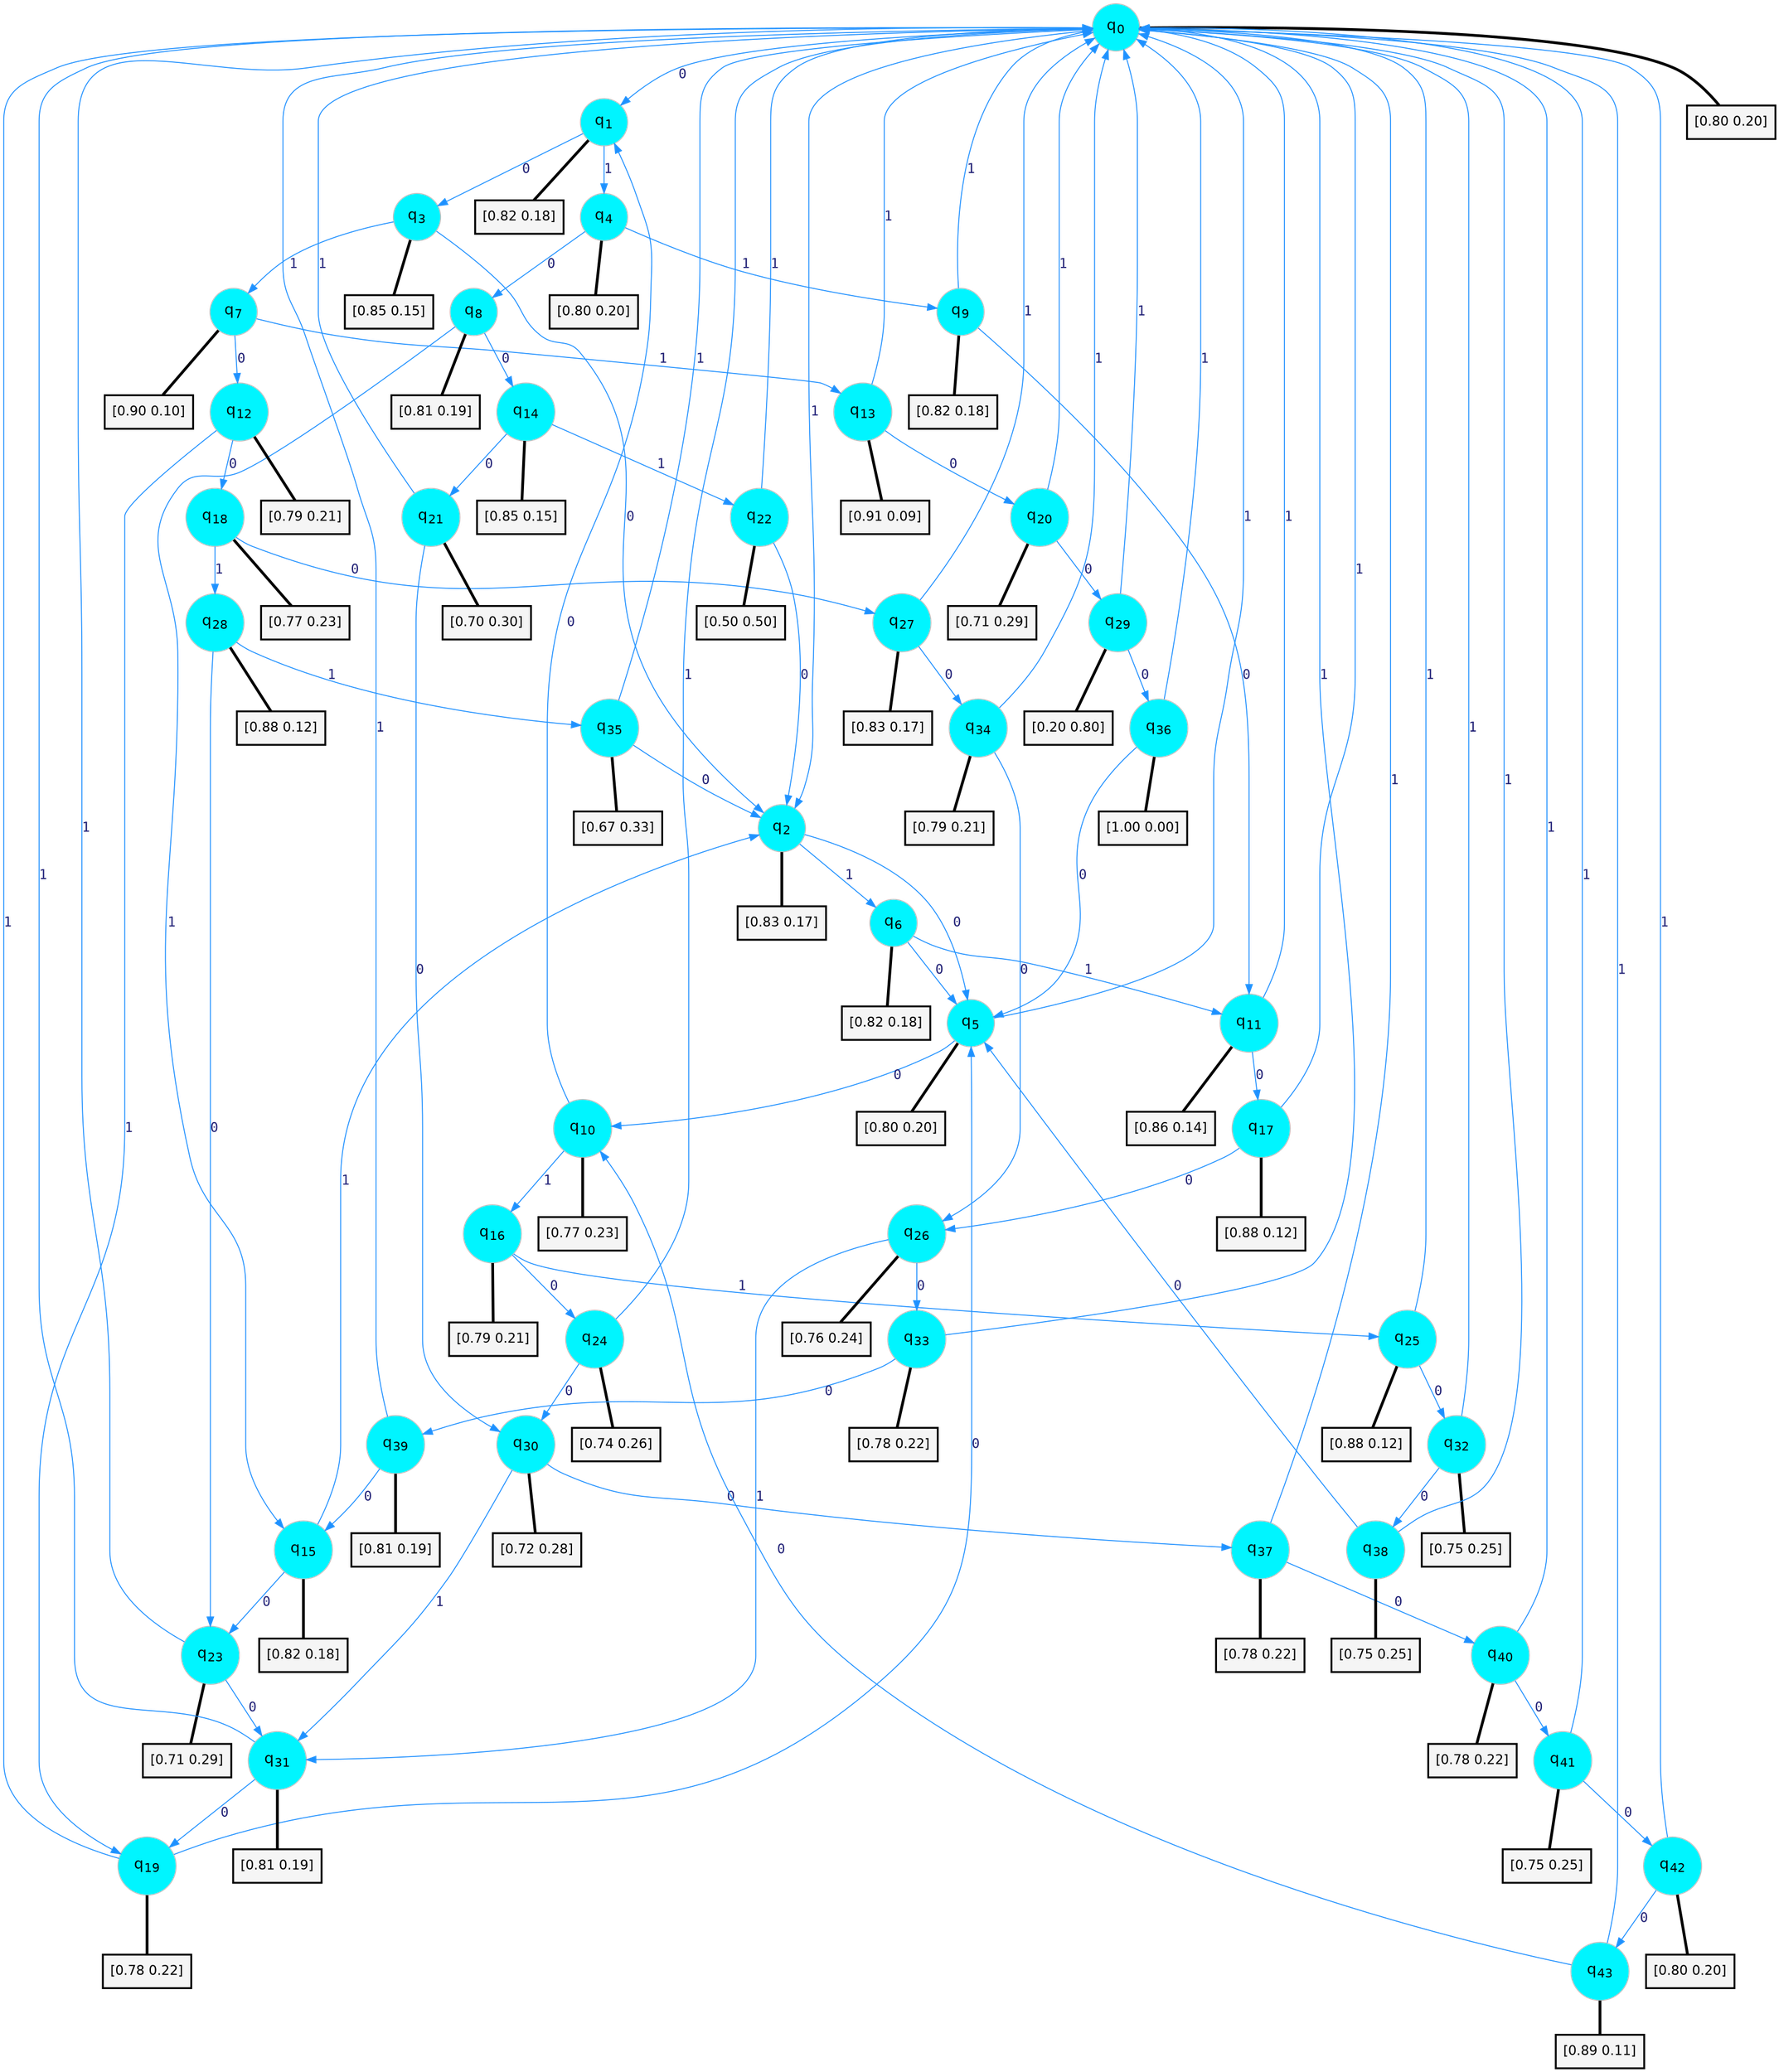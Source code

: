 digraph G {
graph [
bgcolor=transparent, dpi=300, rankdir=TD, size="40,25"];
node [
color=gray, fillcolor=turquoise1, fontcolor=black, fontname=Helvetica, fontsize=16, fontweight=bold, shape=circle, style=filled];
edge [
arrowsize=1, color=dodgerblue1, fontcolor=midnightblue, fontname=courier, fontweight=bold, penwidth=1, style=solid, weight=20];
0[label=<q<SUB>0</SUB>>];
1[label=<q<SUB>1</SUB>>];
2[label=<q<SUB>2</SUB>>];
3[label=<q<SUB>3</SUB>>];
4[label=<q<SUB>4</SUB>>];
5[label=<q<SUB>5</SUB>>];
6[label=<q<SUB>6</SUB>>];
7[label=<q<SUB>7</SUB>>];
8[label=<q<SUB>8</SUB>>];
9[label=<q<SUB>9</SUB>>];
10[label=<q<SUB>10</SUB>>];
11[label=<q<SUB>11</SUB>>];
12[label=<q<SUB>12</SUB>>];
13[label=<q<SUB>13</SUB>>];
14[label=<q<SUB>14</SUB>>];
15[label=<q<SUB>15</SUB>>];
16[label=<q<SUB>16</SUB>>];
17[label=<q<SUB>17</SUB>>];
18[label=<q<SUB>18</SUB>>];
19[label=<q<SUB>19</SUB>>];
20[label=<q<SUB>20</SUB>>];
21[label=<q<SUB>21</SUB>>];
22[label=<q<SUB>22</SUB>>];
23[label=<q<SUB>23</SUB>>];
24[label=<q<SUB>24</SUB>>];
25[label=<q<SUB>25</SUB>>];
26[label=<q<SUB>26</SUB>>];
27[label=<q<SUB>27</SUB>>];
28[label=<q<SUB>28</SUB>>];
29[label=<q<SUB>29</SUB>>];
30[label=<q<SUB>30</SUB>>];
31[label=<q<SUB>31</SUB>>];
32[label=<q<SUB>32</SUB>>];
33[label=<q<SUB>33</SUB>>];
34[label=<q<SUB>34</SUB>>];
35[label=<q<SUB>35</SUB>>];
36[label=<q<SUB>36</SUB>>];
37[label=<q<SUB>37</SUB>>];
38[label=<q<SUB>38</SUB>>];
39[label=<q<SUB>39</SUB>>];
40[label=<q<SUB>40</SUB>>];
41[label=<q<SUB>41</SUB>>];
42[label=<q<SUB>42</SUB>>];
43[label=<q<SUB>43</SUB>>];
44[label="[0.80 0.20]", shape=box,fontcolor=black, fontname=Helvetica, fontsize=14, penwidth=2, fillcolor=whitesmoke,color=black];
45[label="[0.82 0.18]", shape=box,fontcolor=black, fontname=Helvetica, fontsize=14, penwidth=2, fillcolor=whitesmoke,color=black];
46[label="[0.83 0.17]", shape=box,fontcolor=black, fontname=Helvetica, fontsize=14, penwidth=2, fillcolor=whitesmoke,color=black];
47[label="[0.85 0.15]", shape=box,fontcolor=black, fontname=Helvetica, fontsize=14, penwidth=2, fillcolor=whitesmoke,color=black];
48[label="[0.80 0.20]", shape=box,fontcolor=black, fontname=Helvetica, fontsize=14, penwidth=2, fillcolor=whitesmoke,color=black];
49[label="[0.80 0.20]", shape=box,fontcolor=black, fontname=Helvetica, fontsize=14, penwidth=2, fillcolor=whitesmoke,color=black];
50[label="[0.82 0.18]", shape=box,fontcolor=black, fontname=Helvetica, fontsize=14, penwidth=2, fillcolor=whitesmoke,color=black];
51[label="[0.90 0.10]", shape=box,fontcolor=black, fontname=Helvetica, fontsize=14, penwidth=2, fillcolor=whitesmoke,color=black];
52[label="[0.81 0.19]", shape=box,fontcolor=black, fontname=Helvetica, fontsize=14, penwidth=2, fillcolor=whitesmoke,color=black];
53[label="[0.82 0.18]", shape=box,fontcolor=black, fontname=Helvetica, fontsize=14, penwidth=2, fillcolor=whitesmoke,color=black];
54[label="[0.77 0.23]", shape=box,fontcolor=black, fontname=Helvetica, fontsize=14, penwidth=2, fillcolor=whitesmoke,color=black];
55[label="[0.86 0.14]", shape=box,fontcolor=black, fontname=Helvetica, fontsize=14, penwidth=2, fillcolor=whitesmoke,color=black];
56[label="[0.79 0.21]", shape=box,fontcolor=black, fontname=Helvetica, fontsize=14, penwidth=2, fillcolor=whitesmoke,color=black];
57[label="[0.91 0.09]", shape=box,fontcolor=black, fontname=Helvetica, fontsize=14, penwidth=2, fillcolor=whitesmoke,color=black];
58[label="[0.85 0.15]", shape=box,fontcolor=black, fontname=Helvetica, fontsize=14, penwidth=2, fillcolor=whitesmoke,color=black];
59[label="[0.82 0.18]", shape=box,fontcolor=black, fontname=Helvetica, fontsize=14, penwidth=2, fillcolor=whitesmoke,color=black];
60[label="[0.79 0.21]", shape=box,fontcolor=black, fontname=Helvetica, fontsize=14, penwidth=2, fillcolor=whitesmoke,color=black];
61[label="[0.88 0.12]", shape=box,fontcolor=black, fontname=Helvetica, fontsize=14, penwidth=2, fillcolor=whitesmoke,color=black];
62[label="[0.77 0.23]", shape=box,fontcolor=black, fontname=Helvetica, fontsize=14, penwidth=2, fillcolor=whitesmoke,color=black];
63[label="[0.78 0.22]", shape=box,fontcolor=black, fontname=Helvetica, fontsize=14, penwidth=2, fillcolor=whitesmoke,color=black];
64[label="[0.71 0.29]", shape=box,fontcolor=black, fontname=Helvetica, fontsize=14, penwidth=2, fillcolor=whitesmoke,color=black];
65[label="[0.70 0.30]", shape=box,fontcolor=black, fontname=Helvetica, fontsize=14, penwidth=2, fillcolor=whitesmoke,color=black];
66[label="[0.50 0.50]", shape=box,fontcolor=black, fontname=Helvetica, fontsize=14, penwidth=2, fillcolor=whitesmoke,color=black];
67[label="[0.71 0.29]", shape=box,fontcolor=black, fontname=Helvetica, fontsize=14, penwidth=2, fillcolor=whitesmoke,color=black];
68[label="[0.74 0.26]", shape=box,fontcolor=black, fontname=Helvetica, fontsize=14, penwidth=2, fillcolor=whitesmoke,color=black];
69[label="[0.88 0.12]", shape=box,fontcolor=black, fontname=Helvetica, fontsize=14, penwidth=2, fillcolor=whitesmoke,color=black];
70[label="[0.76 0.24]", shape=box,fontcolor=black, fontname=Helvetica, fontsize=14, penwidth=2, fillcolor=whitesmoke,color=black];
71[label="[0.83 0.17]", shape=box,fontcolor=black, fontname=Helvetica, fontsize=14, penwidth=2, fillcolor=whitesmoke,color=black];
72[label="[0.88 0.12]", shape=box,fontcolor=black, fontname=Helvetica, fontsize=14, penwidth=2, fillcolor=whitesmoke,color=black];
73[label="[0.20 0.80]", shape=box,fontcolor=black, fontname=Helvetica, fontsize=14, penwidth=2, fillcolor=whitesmoke,color=black];
74[label="[0.72 0.28]", shape=box,fontcolor=black, fontname=Helvetica, fontsize=14, penwidth=2, fillcolor=whitesmoke,color=black];
75[label="[0.81 0.19]", shape=box,fontcolor=black, fontname=Helvetica, fontsize=14, penwidth=2, fillcolor=whitesmoke,color=black];
76[label="[0.75 0.25]", shape=box,fontcolor=black, fontname=Helvetica, fontsize=14, penwidth=2, fillcolor=whitesmoke,color=black];
77[label="[0.78 0.22]", shape=box,fontcolor=black, fontname=Helvetica, fontsize=14, penwidth=2, fillcolor=whitesmoke,color=black];
78[label="[0.79 0.21]", shape=box,fontcolor=black, fontname=Helvetica, fontsize=14, penwidth=2, fillcolor=whitesmoke,color=black];
79[label="[0.67 0.33]", shape=box,fontcolor=black, fontname=Helvetica, fontsize=14, penwidth=2, fillcolor=whitesmoke,color=black];
80[label="[1.00 0.00]", shape=box,fontcolor=black, fontname=Helvetica, fontsize=14, penwidth=2, fillcolor=whitesmoke,color=black];
81[label="[0.78 0.22]", shape=box,fontcolor=black, fontname=Helvetica, fontsize=14, penwidth=2, fillcolor=whitesmoke,color=black];
82[label="[0.75 0.25]", shape=box,fontcolor=black, fontname=Helvetica, fontsize=14, penwidth=2, fillcolor=whitesmoke,color=black];
83[label="[0.81 0.19]", shape=box,fontcolor=black, fontname=Helvetica, fontsize=14, penwidth=2, fillcolor=whitesmoke,color=black];
84[label="[0.78 0.22]", shape=box,fontcolor=black, fontname=Helvetica, fontsize=14, penwidth=2, fillcolor=whitesmoke,color=black];
85[label="[0.75 0.25]", shape=box,fontcolor=black, fontname=Helvetica, fontsize=14, penwidth=2, fillcolor=whitesmoke,color=black];
86[label="[0.80 0.20]", shape=box,fontcolor=black, fontname=Helvetica, fontsize=14, penwidth=2, fillcolor=whitesmoke,color=black];
87[label="[0.89 0.11]", shape=box,fontcolor=black, fontname=Helvetica, fontsize=14, penwidth=2, fillcolor=whitesmoke,color=black];
0->1 [label=0];
0->2 [label=1];
0->44 [arrowhead=none, penwidth=3,color=black];
1->3 [label=0];
1->4 [label=1];
1->45 [arrowhead=none, penwidth=3,color=black];
2->5 [label=0];
2->6 [label=1];
2->46 [arrowhead=none, penwidth=3,color=black];
3->2 [label=0];
3->7 [label=1];
3->47 [arrowhead=none, penwidth=3,color=black];
4->8 [label=0];
4->9 [label=1];
4->48 [arrowhead=none, penwidth=3,color=black];
5->10 [label=0];
5->0 [label=1];
5->49 [arrowhead=none, penwidth=3,color=black];
6->5 [label=0];
6->11 [label=1];
6->50 [arrowhead=none, penwidth=3,color=black];
7->12 [label=0];
7->13 [label=1];
7->51 [arrowhead=none, penwidth=3,color=black];
8->14 [label=0];
8->15 [label=1];
8->52 [arrowhead=none, penwidth=3,color=black];
9->11 [label=0];
9->0 [label=1];
9->53 [arrowhead=none, penwidth=3,color=black];
10->1 [label=0];
10->16 [label=1];
10->54 [arrowhead=none, penwidth=3,color=black];
11->17 [label=0];
11->0 [label=1];
11->55 [arrowhead=none, penwidth=3,color=black];
12->18 [label=0];
12->19 [label=1];
12->56 [arrowhead=none, penwidth=3,color=black];
13->20 [label=0];
13->0 [label=1];
13->57 [arrowhead=none, penwidth=3,color=black];
14->21 [label=0];
14->22 [label=1];
14->58 [arrowhead=none, penwidth=3,color=black];
15->23 [label=0];
15->2 [label=1];
15->59 [arrowhead=none, penwidth=3,color=black];
16->24 [label=0];
16->25 [label=1];
16->60 [arrowhead=none, penwidth=3,color=black];
17->26 [label=0];
17->0 [label=1];
17->61 [arrowhead=none, penwidth=3,color=black];
18->27 [label=0];
18->28 [label=1];
18->62 [arrowhead=none, penwidth=3,color=black];
19->5 [label=0];
19->0 [label=1];
19->63 [arrowhead=none, penwidth=3,color=black];
20->29 [label=0];
20->0 [label=1];
20->64 [arrowhead=none, penwidth=3,color=black];
21->30 [label=0];
21->0 [label=1];
21->65 [arrowhead=none, penwidth=3,color=black];
22->2 [label=0];
22->0 [label=1];
22->66 [arrowhead=none, penwidth=3,color=black];
23->31 [label=0];
23->0 [label=1];
23->67 [arrowhead=none, penwidth=3,color=black];
24->30 [label=0];
24->0 [label=1];
24->68 [arrowhead=none, penwidth=3,color=black];
25->32 [label=0];
25->0 [label=1];
25->69 [arrowhead=none, penwidth=3,color=black];
26->33 [label=0];
26->31 [label=1];
26->70 [arrowhead=none, penwidth=3,color=black];
27->34 [label=0];
27->0 [label=1];
27->71 [arrowhead=none, penwidth=3,color=black];
28->23 [label=0];
28->35 [label=1];
28->72 [arrowhead=none, penwidth=3,color=black];
29->36 [label=0];
29->0 [label=1];
29->73 [arrowhead=none, penwidth=3,color=black];
30->37 [label=0];
30->31 [label=1];
30->74 [arrowhead=none, penwidth=3,color=black];
31->19 [label=0];
31->0 [label=1];
31->75 [arrowhead=none, penwidth=3,color=black];
32->38 [label=0];
32->0 [label=1];
32->76 [arrowhead=none, penwidth=3,color=black];
33->39 [label=0];
33->0 [label=1];
33->77 [arrowhead=none, penwidth=3,color=black];
34->26 [label=0];
34->0 [label=1];
34->78 [arrowhead=none, penwidth=3,color=black];
35->2 [label=0];
35->0 [label=1];
35->79 [arrowhead=none, penwidth=3,color=black];
36->5 [label=0];
36->0 [label=1];
36->80 [arrowhead=none, penwidth=3,color=black];
37->40 [label=0];
37->0 [label=1];
37->81 [arrowhead=none, penwidth=3,color=black];
38->5 [label=0];
38->0 [label=1];
38->82 [arrowhead=none, penwidth=3,color=black];
39->15 [label=0];
39->0 [label=1];
39->83 [arrowhead=none, penwidth=3,color=black];
40->41 [label=0];
40->0 [label=1];
40->84 [arrowhead=none, penwidth=3,color=black];
41->42 [label=0];
41->0 [label=1];
41->85 [arrowhead=none, penwidth=3,color=black];
42->43 [label=0];
42->0 [label=1];
42->86 [arrowhead=none, penwidth=3,color=black];
43->10 [label=0];
43->0 [label=1];
43->87 [arrowhead=none, penwidth=3,color=black];
}
